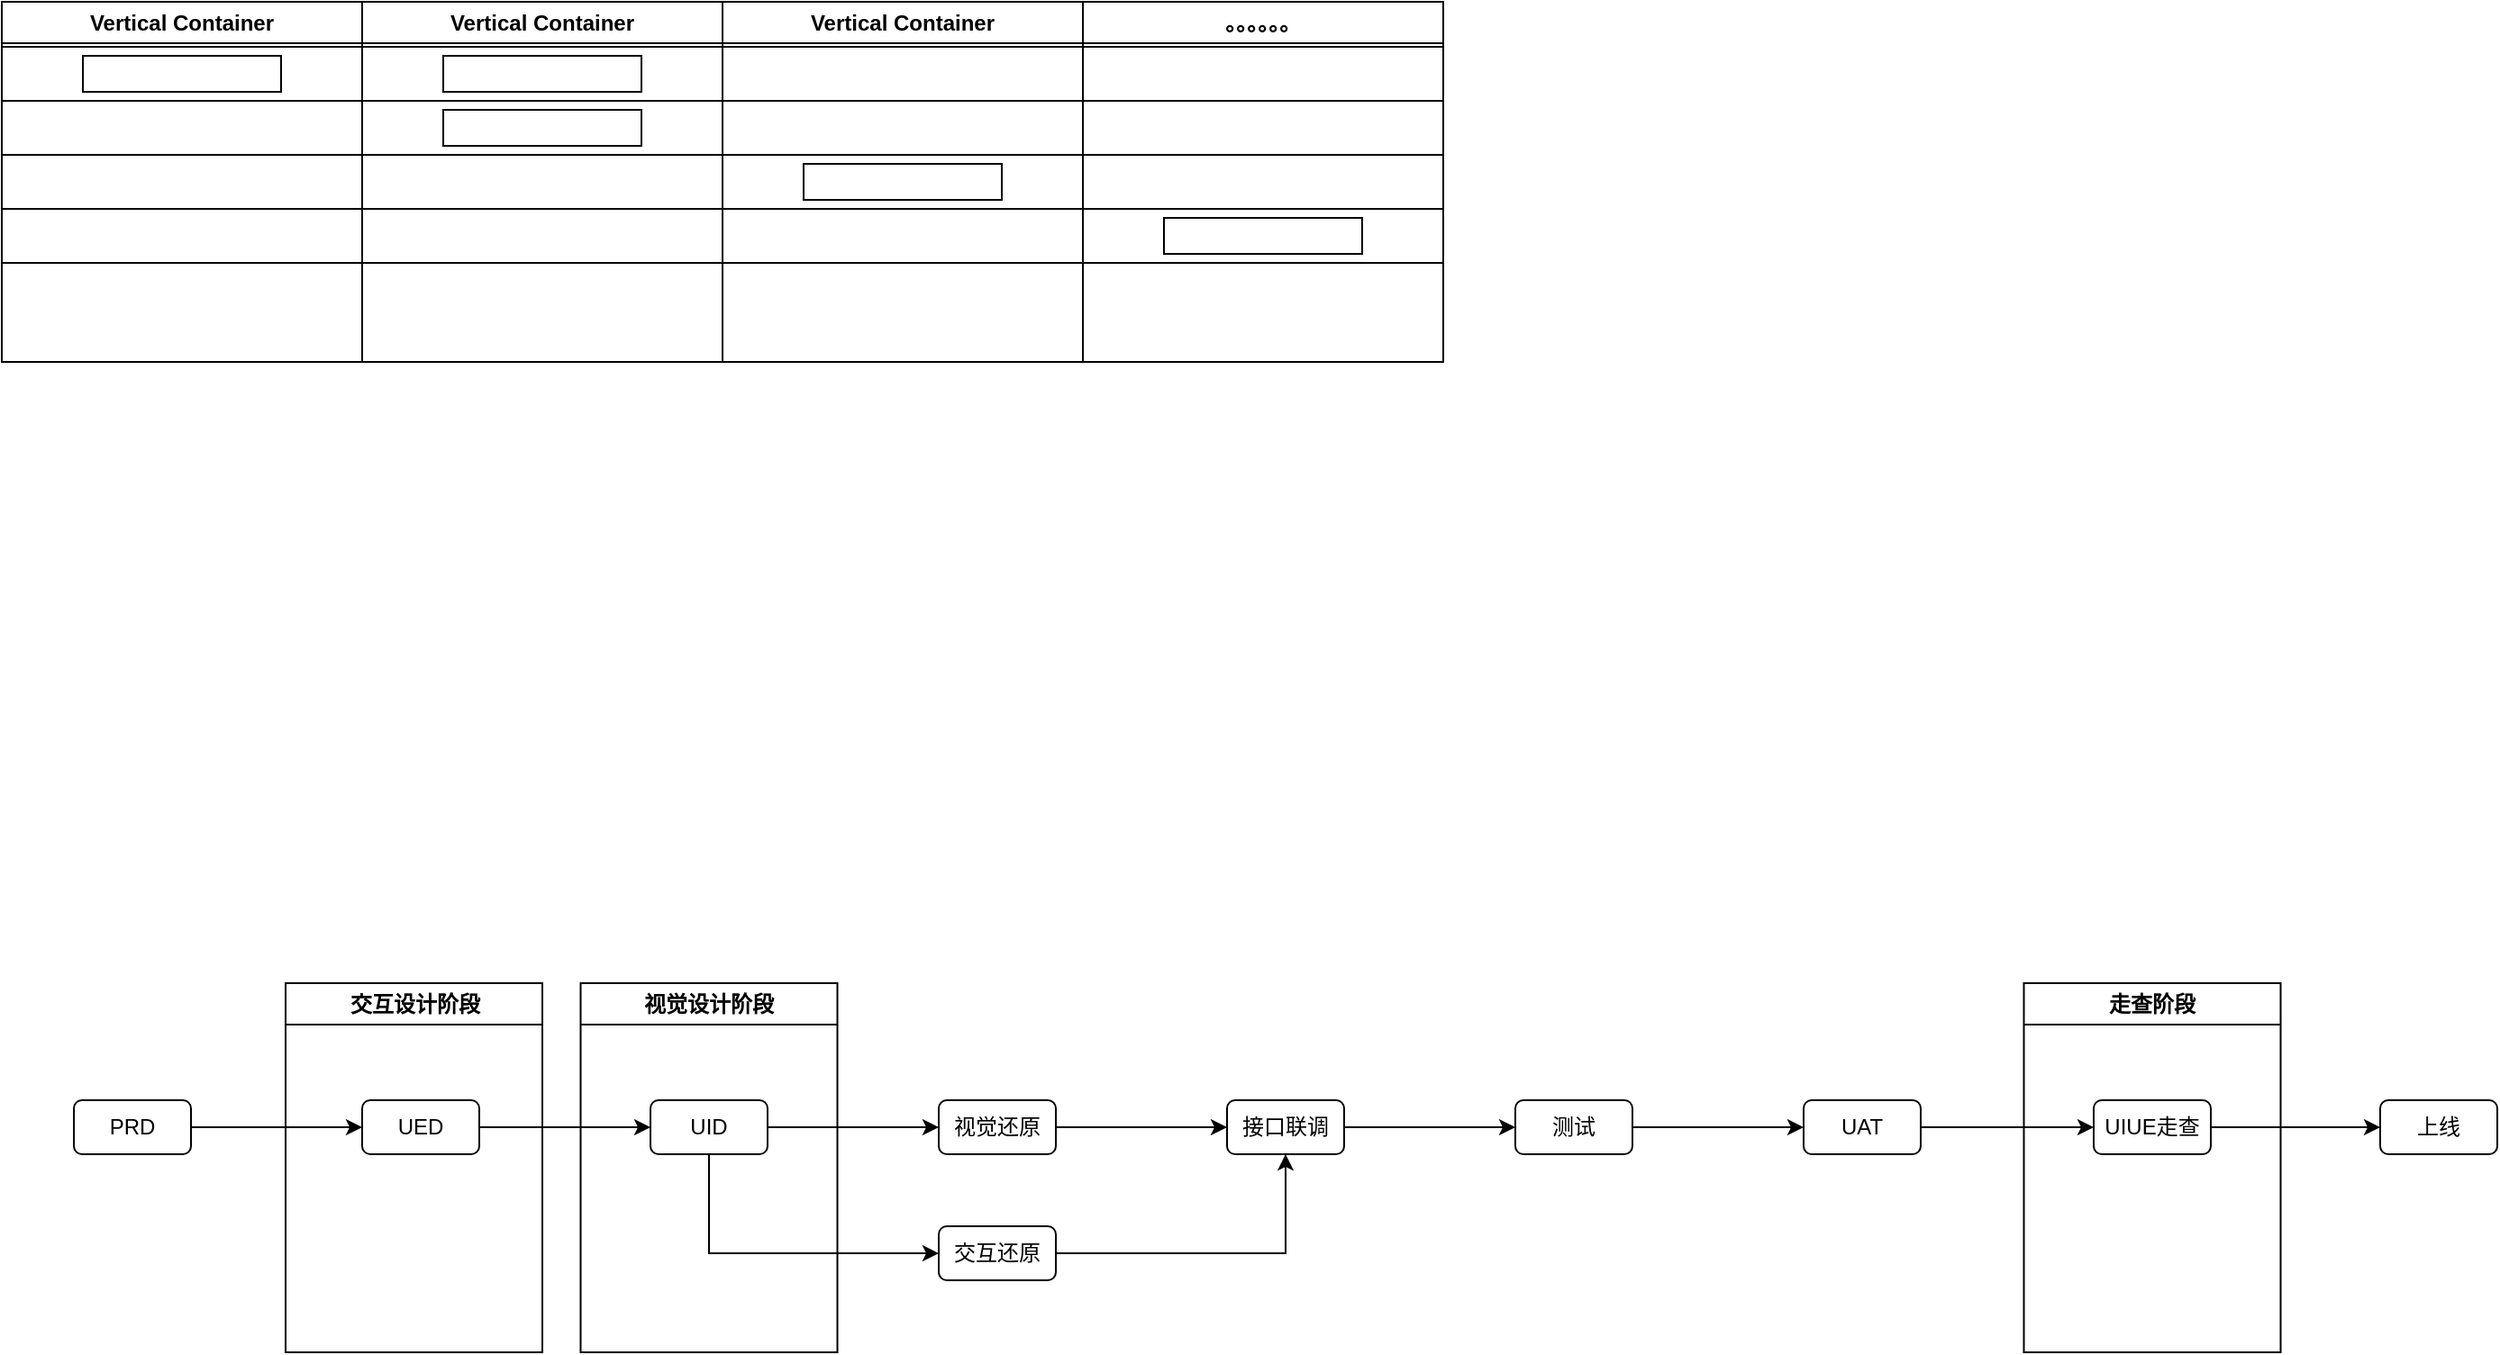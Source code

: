 <mxfile version="26.1.0">
  <diagram name="第 1 页" id="ajtBjw0Y2TWfrJRZztik">
    <mxGraphModel dx="1434" dy="819" grid="1" gridSize="10" guides="1" tooltips="1" connect="1" arrows="1" fold="1" page="1" pageScale="1" pageWidth="827" pageHeight="1169" math="0" shadow="0">
      <root>
        <mxCell id="0" />
        <mxCell id="1" parent="0" />
        <mxCell id="MzRyn0qnfD5LSnEBf2ia-15" style="edgeStyle=orthogonalEdgeStyle;rounded=0;orthogonalLoop=1;jettySize=auto;html=1;entryX=0;entryY=0.5;entryDx=0;entryDy=0;" parent="1" source="MzRyn0qnfD5LSnEBf2ia-10" target="MzRyn0qnfD5LSnEBf2ia-12" edge="1">
          <mxGeometry relative="1" as="geometry" />
        </mxCell>
        <mxCell id="MzRyn0qnfD5LSnEBf2ia-6" value="" style="rounded=0;whiteSpace=wrap;html=1;" parent="1" vertex="1">
          <mxGeometry x="80" y="95" width="800" height="30" as="geometry" />
        </mxCell>
        <mxCell id="MzRyn0qnfD5LSnEBf2ia-5" value="" style="rounded=0;whiteSpace=wrap;html=1;" parent="1" vertex="1">
          <mxGeometry x="80" y="65" width="800" height="30" as="geometry" />
        </mxCell>
        <mxCell id="MzRyn0qnfD5LSnEBf2ia-23" value="" style="rounded=0;whiteSpace=wrap;html=1;" parent="1" vertex="1">
          <mxGeometry x="80" y="125" width="800" height="30" as="geometry" />
        </mxCell>
        <mxCell id="MzRyn0qnfD5LSnEBf2ia-24" value="" style="rounded=0;whiteSpace=wrap;html=1;" parent="1" vertex="1">
          <mxGeometry x="80" y="155" width="800" height="30" as="geometry" />
        </mxCell>
        <mxCell id="MzRyn0qnfD5LSnEBf2ia-4" value="Vertical Container" style="swimlane;whiteSpace=wrap;html=1;" parent="1" vertex="1">
          <mxGeometry x="480" y="40" width="200" height="200" as="geometry" />
        </mxCell>
        <mxCell id="MzRyn0qnfD5LSnEBf2ia-25" value="" style="rounded=0;whiteSpace=wrap;html=1;" parent="MzRyn0qnfD5LSnEBf2ia-4" vertex="1">
          <mxGeometry x="45" y="90" width="110" height="20" as="geometry" />
        </mxCell>
        <mxCell id="MzRyn0qnfD5LSnEBf2ia-22" value="。。。。。。" style="swimlane;whiteSpace=wrap;html=1;" parent="1" vertex="1">
          <mxGeometry x="680" y="40" width="200" height="200" as="geometry" />
        </mxCell>
        <mxCell id="MzRyn0qnfD5LSnEBf2ia-2" value="Vertical Container" style="swimlane;whiteSpace=wrap;html=1;" parent="1" vertex="1">
          <mxGeometry x="80" y="40" width="200" height="200" as="geometry" />
        </mxCell>
        <mxCell id="MzRyn0qnfD5LSnEBf2ia-10" value="" style="rounded=0;whiteSpace=wrap;html=1;" parent="MzRyn0qnfD5LSnEBf2ia-2" vertex="1">
          <mxGeometry x="45" y="30" width="110" height="20" as="geometry" />
        </mxCell>
        <mxCell id="MzRyn0qnfD5LSnEBf2ia-3" value="Vertical Container" style="swimlane;whiteSpace=wrap;html=1;" parent="1" vertex="1">
          <mxGeometry x="280" y="40" width="200" height="200" as="geometry" />
        </mxCell>
        <mxCell id="MzRyn0qnfD5LSnEBf2ia-11" value="" style="rounded=0;whiteSpace=wrap;html=1;" parent="MzRyn0qnfD5LSnEBf2ia-3" vertex="1">
          <mxGeometry x="45" y="30" width="110" height="20" as="geometry" />
        </mxCell>
        <mxCell id="MzRyn0qnfD5LSnEBf2ia-12" value="" style="rounded=0;whiteSpace=wrap;html=1;" parent="MzRyn0qnfD5LSnEBf2ia-3" vertex="1">
          <mxGeometry x="45" y="60" width="110" height="20" as="geometry" />
        </mxCell>
        <mxCell id="MzRyn0qnfD5LSnEBf2ia-26" value="" style="rounded=0;whiteSpace=wrap;html=1;" parent="1" vertex="1">
          <mxGeometry x="725" y="160" width="110" height="20" as="geometry" />
        </mxCell>
        <mxCell id="ziaTT8W9rmz3EXv0RYZL-10" value="" style="edgeStyle=orthogonalEdgeStyle;rounded=0;orthogonalLoop=1;jettySize=auto;html=1;" edge="1" parent="1" source="ziaTT8W9rmz3EXv0RYZL-1" target="ziaTT8W9rmz3EXv0RYZL-2">
          <mxGeometry relative="1" as="geometry" />
        </mxCell>
        <mxCell id="ziaTT8W9rmz3EXv0RYZL-1" value="PRD" style="rounded=1;whiteSpace=wrap;html=1;" vertex="1" parent="1">
          <mxGeometry x="120" y="650" width="65" height="30" as="geometry" />
        </mxCell>
        <mxCell id="ziaTT8W9rmz3EXv0RYZL-11" value="" style="edgeStyle=orthogonalEdgeStyle;rounded=0;orthogonalLoop=1;jettySize=auto;html=1;" edge="1" parent="1" source="ziaTT8W9rmz3EXv0RYZL-2" target="ziaTT8W9rmz3EXv0RYZL-3">
          <mxGeometry relative="1" as="geometry" />
        </mxCell>
        <mxCell id="ziaTT8W9rmz3EXv0RYZL-2" value="UED" style="rounded=1;whiteSpace=wrap;html=1;" vertex="1" parent="1">
          <mxGeometry x="280" y="650" width="65" height="30" as="geometry" />
        </mxCell>
        <mxCell id="ziaTT8W9rmz3EXv0RYZL-12" value="" style="edgeStyle=orthogonalEdgeStyle;rounded=0;orthogonalLoop=1;jettySize=auto;html=1;" edge="1" parent="1" source="ziaTT8W9rmz3EXv0RYZL-3" target="ziaTT8W9rmz3EXv0RYZL-4">
          <mxGeometry relative="1" as="geometry" />
        </mxCell>
        <mxCell id="ziaTT8W9rmz3EXv0RYZL-17" style="edgeStyle=orthogonalEdgeStyle;rounded=0;orthogonalLoop=1;jettySize=auto;html=1;entryX=0;entryY=0.5;entryDx=0;entryDy=0;" edge="1" parent="1" source="ziaTT8W9rmz3EXv0RYZL-3" target="ziaTT8W9rmz3EXv0RYZL-5">
          <mxGeometry relative="1" as="geometry">
            <mxPoint x="480" y="740" as="targetPoint" />
            <Array as="points">
              <mxPoint x="473" y="735" />
            </Array>
          </mxGeometry>
        </mxCell>
        <mxCell id="ziaTT8W9rmz3EXv0RYZL-3" value="UID" style="rounded=1;whiteSpace=wrap;html=1;" vertex="1" parent="1">
          <mxGeometry x="440" y="650" width="65" height="30" as="geometry" />
        </mxCell>
        <mxCell id="ziaTT8W9rmz3EXv0RYZL-13" value="" style="edgeStyle=orthogonalEdgeStyle;rounded=0;orthogonalLoop=1;jettySize=auto;html=1;" edge="1" parent="1" source="ziaTT8W9rmz3EXv0RYZL-4" target="ziaTT8W9rmz3EXv0RYZL-6">
          <mxGeometry relative="1" as="geometry" />
        </mxCell>
        <mxCell id="ziaTT8W9rmz3EXv0RYZL-4" value="视觉还原" style="rounded=1;whiteSpace=wrap;html=1;" vertex="1" parent="1">
          <mxGeometry x="600" y="650" width="65" height="30" as="geometry" />
        </mxCell>
        <mxCell id="ziaTT8W9rmz3EXv0RYZL-18" style="edgeStyle=orthogonalEdgeStyle;rounded=0;orthogonalLoop=1;jettySize=auto;html=1;exitX=1;exitY=0.5;exitDx=0;exitDy=0;entryX=0.5;entryY=1;entryDx=0;entryDy=0;" edge="1" parent="1" source="ziaTT8W9rmz3EXv0RYZL-5" target="ziaTT8W9rmz3EXv0RYZL-6">
          <mxGeometry relative="1" as="geometry" />
        </mxCell>
        <mxCell id="ziaTT8W9rmz3EXv0RYZL-5" value="交互还原" style="rounded=1;whiteSpace=wrap;html=1;" vertex="1" parent="1">
          <mxGeometry x="600" y="720" width="65" height="30" as="geometry" />
        </mxCell>
        <mxCell id="ziaTT8W9rmz3EXv0RYZL-14" value="" style="edgeStyle=orthogonalEdgeStyle;rounded=0;orthogonalLoop=1;jettySize=auto;html=1;" edge="1" parent="1" source="ziaTT8W9rmz3EXv0RYZL-6" target="ziaTT8W9rmz3EXv0RYZL-7">
          <mxGeometry relative="1" as="geometry" />
        </mxCell>
        <mxCell id="ziaTT8W9rmz3EXv0RYZL-6" value="接口联调" style="rounded=1;whiteSpace=wrap;html=1;" vertex="1" parent="1">
          <mxGeometry x="760" y="650" width="65" height="30" as="geometry" />
        </mxCell>
        <mxCell id="ziaTT8W9rmz3EXv0RYZL-15" value="" style="edgeStyle=orthogonalEdgeStyle;rounded=0;orthogonalLoop=1;jettySize=auto;html=1;" edge="1" parent="1" source="ziaTT8W9rmz3EXv0RYZL-7" target="ziaTT8W9rmz3EXv0RYZL-8">
          <mxGeometry relative="1" as="geometry" />
        </mxCell>
        <mxCell id="ziaTT8W9rmz3EXv0RYZL-7" value="测试" style="rounded=1;whiteSpace=wrap;html=1;" vertex="1" parent="1">
          <mxGeometry x="920" y="650" width="65" height="30" as="geometry" />
        </mxCell>
        <mxCell id="ziaTT8W9rmz3EXv0RYZL-16" value="" style="edgeStyle=orthogonalEdgeStyle;rounded=0;orthogonalLoop=1;jettySize=auto;html=1;" edge="1" parent="1" source="ziaTT8W9rmz3EXv0RYZL-8" target="ziaTT8W9rmz3EXv0RYZL-9">
          <mxGeometry relative="1" as="geometry" />
        </mxCell>
        <mxCell id="ziaTT8W9rmz3EXv0RYZL-8" value="UAT" style="rounded=1;whiteSpace=wrap;html=1;" vertex="1" parent="1">
          <mxGeometry x="1080" y="650" width="65" height="30" as="geometry" />
        </mxCell>
        <mxCell id="ziaTT8W9rmz3EXv0RYZL-26" style="edgeStyle=orthogonalEdgeStyle;rounded=0;orthogonalLoop=1;jettySize=auto;html=1;exitX=1;exitY=0.5;exitDx=0;exitDy=0;entryX=0;entryY=0.5;entryDx=0;entryDy=0;" edge="1" parent="1" source="ziaTT8W9rmz3EXv0RYZL-9" target="ziaTT8W9rmz3EXv0RYZL-25">
          <mxGeometry relative="1" as="geometry" />
        </mxCell>
        <mxCell id="ziaTT8W9rmz3EXv0RYZL-9" value="UIUE走查" style="rounded=1;whiteSpace=wrap;html=1;" vertex="1" parent="1">
          <mxGeometry x="1241" y="650" width="65" height="30" as="geometry" />
        </mxCell>
        <mxCell id="ziaTT8W9rmz3EXv0RYZL-19" value="交互设计阶段" style="swimlane;whiteSpace=wrap;html=1;" vertex="1" parent="1">
          <mxGeometry x="237.5" y="585" width="142.5" height="205" as="geometry" />
        </mxCell>
        <mxCell id="ziaTT8W9rmz3EXv0RYZL-24" value="视觉设计阶段" style="swimlane;whiteSpace=wrap;html=1;" vertex="1" parent="1">
          <mxGeometry x="401.25" y="585" width="142.5" height="205" as="geometry" />
        </mxCell>
        <mxCell id="ziaTT8W9rmz3EXv0RYZL-25" value="上线" style="rounded=1;whiteSpace=wrap;html=1;" vertex="1" parent="1">
          <mxGeometry x="1400" y="650" width="65" height="30" as="geometry" />
        </mxCell>
        <mxCell id="ziaTT8W9rmz3EXv0RYZL-27" value="走查阶段" style="swimlane;whiteSpace=wrap;html=1;" vertex="1" parent="1">
          <mxGeometry x="1202.25" y="585" width="142.5" height="205" as="geometry" />
        </mxCell>
      </root>
    </mxGraphModel>
  </diagram>
</mxfile>
